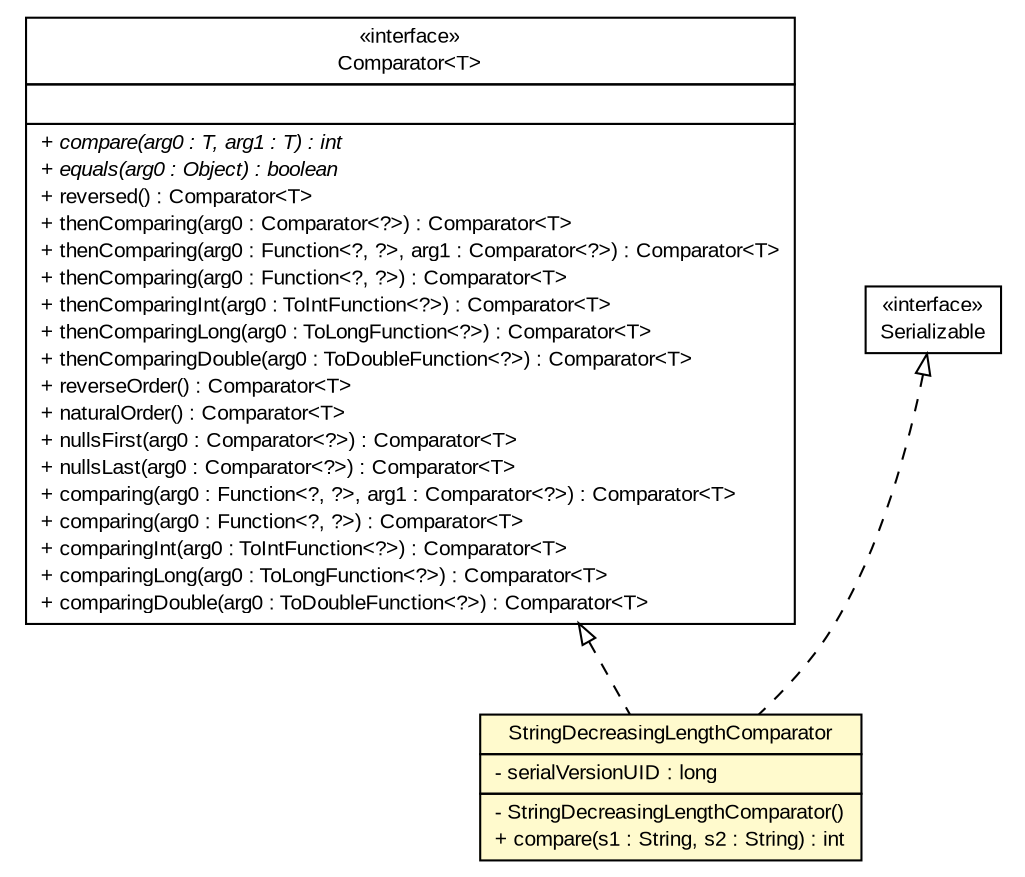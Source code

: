 #!/usr/local/bin/dot
#
# Class diagram 
# Generated by UMLGraph version R5_6_6-6-g3bdff0 (http://www.umlgraph.org/)
#

digraph G {
	edge [fontname="arial",fontsize=10,labelfontname="arial",labelfontsize=10];
	node [fontname="arial",fontsize=10,shape=plaintext];
	nodesep=0.25;
	ranksep=0.5;
	// org.tanjakostic.jcleancim.util.Util.StringDecreasingLengthComparator
	c204567 [label=<<table title="org.tanjakostic.jcleancim.util.Util.StringDecreasingLengthComparator" border="0" cellborder="1" cellspacing="0" cellpadding="2" port="p" bgcolor="lemonChiffon" href="./Util.StringDecreasingLengthComparator.html">
		<tr><td><table border="0" cellspacing="0" cellpadding="1">
<tr><td align="center" balign="center"> StringDecreasingLengthComparator </td></tr>
		</table></td></tr>
		<tr><td><table border="0" cellspacing="0" cellpadding="1">
<tr><td align="left" balign="left"> - serialVersionUID : long </td></tr>
		</table></td></tr>
		<tr><td><table border="0" cellspacing="0" cellpadding="1">
<tr><td align="left" balign="left"> - StringDecreasingLengthComparator() </td></tr>
<tr><td align="left" balign="left"> + compare(s1 : String, s2 : String) : int </td></tr>
		</table></td></tr>
		</table>>, URL="./Util.StringDecreasingLengthComparator.html", fontname="arial", fontcolor="black", fontsize=10.0];
	//org.tanjakostic.jcleancim.util.Util.StringDecreasingLengthComparator implements java.util.Comparator<T>
	c204771:p -> c204567:p [dir=back,arrowtail=empty,style=dashed];
	//org.tanjakostic.jcleancim.util.Util.StringDecreasingLengthComparator implements java.io.Serializable
	c204772:p -> c204567:p [dir=back,arrowtail=empty,style=dashed];
	// java.io.Serializable
	c204772 [label=<<table title="java.io.Serializable" border="0" cellborder="1" cellspacing="0" cellpadding="2" port="p" href="http://java.sun.com/j2se/1.4.2/docs/api/java/io/Serializable.html">
		<tr><td><table border="0" cellspacing="0" cellpadding="1">
<tr><td align="center" balign="center"> &#171;interface&#187; </td></tr>
<tr><td align="center" balign="center"> Serializable </td></tr>
		</table></td></tr>
		</table>>, URL="http://java.sun.com/j2se/1.4.2/docs/api/java/io/Serializable.html", fontname="arial", fontcolor="black", fontsize=10.0];
	// java.util.Comparator<T>
	c204771 [label=<<table title="java.util.Comparator" border="0" cellborder="1" cellspacing="0" cellpadding="2" port="p" href="http://java.sun.com/j2se/1.4.2/docs/api/java/util/Comparator.html">
		<tr><td><table border="0" cellspacing="0" cellpadding="1">
<tr><td align="center" balign="center"> &#171;interface&#187; </td></tr>
<tr><td align="center" balign="center"> Comparator&lt;T&gt; </td></tr>
		</table></td></tr>
		<tr><td><table border="0" cellspacing="0" cellpadding="1">
<tr><td align="left" balign="left">  </td></tr>
		</table></td></tr>
		<tr><td><table border="0" cellspacing="0" cellpadding="1">
<tr><td align="left" balign="left"><font face="Arial Italic" point-size="10.0"> + compare(arg0 : T, arg1 : T) : int </font></td></tr>
<tr><td align="left" balign="left"><font face="Arial Italic" point-size="10.0"> + equals(arg0 : Object) : boolean </font></td></tr>
<tr><td align="left" balign="left"> + reversed() : Comparator&lt;T&gt; </td></tr>
<tr><td align="left" balign="left"> + thenComparing(arg0 : Comparator&lt;?&gt;) : Comparator&lt;T&gt; </td></tr>
<tr><td align="left" balign="left"> + thenComparing(arg0 : Function&lt;?, ?&gt;, arg1 : Comparator&lt;?&gt;) : Comparator&lt;T&gt; </td></tr>
<tr><td align="left" balign="left"> + thenComparing(arg0 : Function&lt;?, ?&gt;) : Comparator&lt;T&gt; </td></tr>
<tr><td align="left" balign="left"> + thenComparingInt(arg0 : ToIntFunction&lt;?&gt;) : Comparator&lt;T&gt; </td></tr>
<tr><td align="left" balign="left"> + thenComparingLong(arg0 : ToLongFunction&lt;?&gt;) : Comparator&lt;T&gt; </td></tr>
<tr><td align="left" balign="left"> + thenComparingDouble(arg0 : ToDoubleFunction&lt;?&gt;) : Comparator&lt;T&gt; </td></tr>
<tr><td align="left" balign="left"> + reverseOrder() : Comparator&lt;T&gt; </td></tr>
<tr><td align="left" balign="left"> + naturalOrder() : Comparator&lt;T&gt; </td></tr>
<tr><td align="left" balign="left"> + nullsFirst(arg0 : Comparator&lt;?&gt;) : Comparator&lt;T&gt; </td></tr>
<tr><td align="left" balign="left"> + nullsLast(arg0 : Comparator&lt;?&gt;) : Comparator&lt;T&gt; </td></tr>
<tr><td align="left" balign="left"> + comparing(arg0 : Function&lt;?, ?&gt;, arg1 : Comparator&lt;?&gt;) : Comparator&lt;T&gt; </td></tr>
<tr><td align="left" balign="left"> + comparing(arg0 : Function&lt;?, ?&gt;) : Comparator&lt;T&gt; </td></tr>
<tr><td align="left" balign="left"> + comparingInt(arg0 : ToIntFunction&lt;?&gt;) : Comparator&lt;T&gt; </td></tr>
<tr><td align="left" balign="left"> + comparingLong(arg0 : ToLongFunction&lt;?&gt;) : Comparator&lt;T&gt; </td></tr>
<tr><td align="left" balign="left"> + comparingDouble(arg0 : ToDoubleFunction&lt;?&gt;) : Comparator&lt;T&gt; </td></tr>
		</table></td></tr>
		</table>>, URL="http://java.sun.com/j2se/1.4.2/docs/api/java/util/Comparator.html", fontname="arial", fontcolor="black", fontsize=10.0];
}

